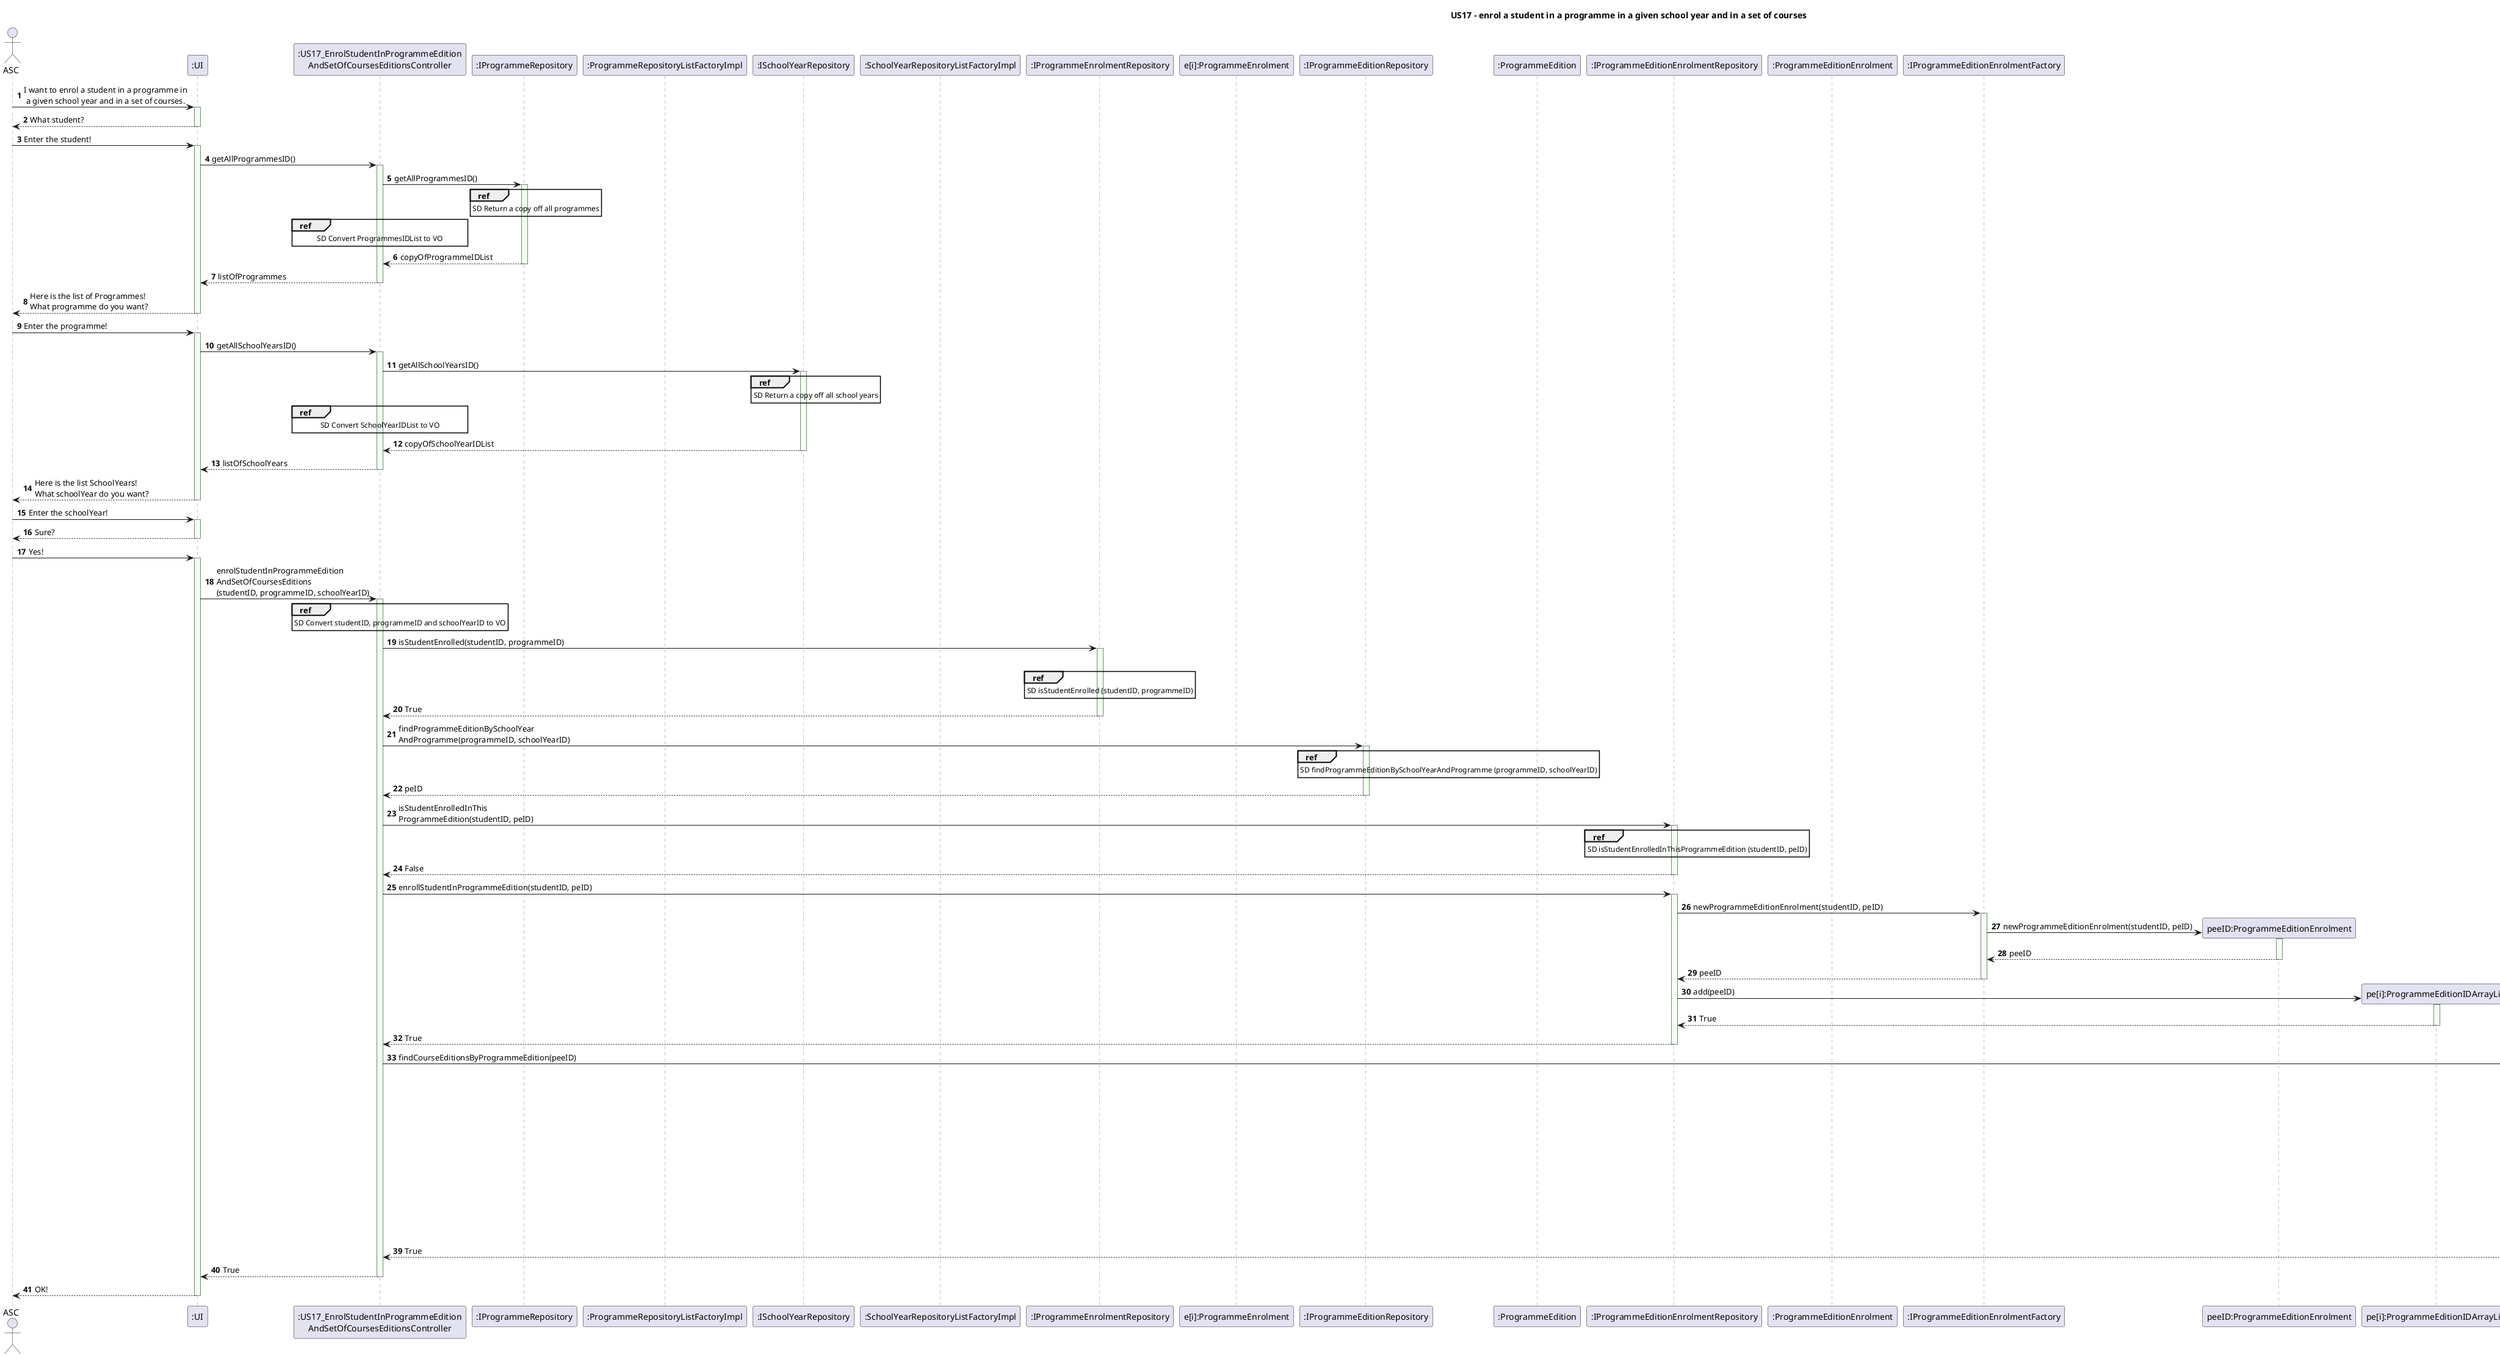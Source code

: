 @startuml
autonumber
skinparam sequence {
LifeLineBorderColor Grey
LifeLineBackgroundColor HoneyDew
}
title US17 - enrol a student in a programme in a given school year and in a set of courses
actor ASC
participant ":UI" as UI
ASC -> UI : I want to enrol a student in a programme in\n a given school year and in a set of courses.
activate UI
UI --> ASC : What student?
deactivate UI
ASC -> UI : Enter the student!

'' Get Programmes

activate UI
participant ":US17_EnrolStudentInProgrammeEdition\nAndSetOfCoursesEditionsController" as Controller
UI -> Controller : getAllProgrammesID()
activate Controller
participant ":IProgrammeRepository" as ProgrammeRepository
Controller -> ProgrammeRepository : getAllProgrammesID()
activate ProgrammeRepository
participant ":ProgrammeRepositoryListFactoryImpl" as ProgrammeRepositoryListFactoryImpl
ref over ProgrammeRepository
    SD Return a copy off all programmes
end ref
ref over Controller
    SD Convert ProgrammesIDList to VO
end ref
ProgrammeRepository --> Controller : copyOfProgrammeIDList
deactivate ProgrammeRepository
Controller --> UI : listOfProgrammes
deactivate Controller
UI --> ASC : Here is the list of Programmes! \nWhat programme do you want?
deactivate UI
ASC -> UI : Enter the programme!

'' Get SchoolYears

activate UI
participant ":ISchoolYearRepository" as SchoolYearRepository
UI -> Controller : getAllSchoolYearsID()
activate Controller
participant ":SchoolYearRepository" as SchoolYearRepository
Controller -> SchoolYearRepository : getAllSchoolYearsID()
activate SchoolYearRepository
participant ":SchoolYearRepositoryListFactoryImpl" as SchoolYearRepositoryListFactoryImpl
ref over SchoolYearRepository
    SD Return a copy off all school years
end ref
ref over Controller
    SD Convert SchoolYearIDList to VO
end ref
SchoolYearRepository --> Controller : copyOfSchoolYearIDList
deactivate SchoolYearRepository
Controller --> UI : listOfSchoolYears
deactivate Controller
UI --> ASC : Here is the list SchoolYears! \nWhat schoolYear do you want?
deactivate UI
ASC -> UI : Enter the schoolYear!
activate UI
UI --> ASC : Sure?
deactivate UI
ASC -> UI : Yes!

activate UI
UI -> Controller : enrolStudentInProgrammeEdition\nAndSetOfCoursesEditions\n(studentID, programmeID, schoolYearID)
ref over Controller
    SD Convert studentID, programmeID and schoolYearID to VO
end ref
activate Controller
participant ":IProgrammeEnrolmentRepository" as ProgrammeEnrolmentRepository

'' Is Student Enrolled

Controller -> ProgrammeEnrolmentRepository : isStudentEnrolled(studentID, programmeID)
activate ProgrammeEnrolmentRepository
participant "e[i]:ProgrammeEnrolment" as Enrolment
ref over ProgrammeEnrolmentRepository
    SD isStudentEnrolled (studentID, programmeID)
end ref
deactivate Enrolment
ProgrammeEnrolmentRepository --> Controller : True

'' Find Programme Edition by SchoolYear and Programme

deactivate ProgrammeEnrolmentRepository
participant ":IProgrammeEditionRepository" as ProgrammeEditionRepository
Controller -> ProgrammeEditionRepository : findProgrammeEditionBySchoolYear\nAndProgramme(programmeID, schoolYearID)
activate ProgrammeEditionRepository
participant ":ProgrammeEdition" as ProgrammeEdition
ref over ProgrammeEditionRepository
    SD findProgrammeEditionBySchoolYearAndProgramme (programmeID, schoolYearID)
end ref
ProgrammeEditionRepository --> Controller :  peID
deactivate ProgrammeEditionRepository

'' Is Student Enrolled in This Programme Edition

participant ":IProgrammeEditionEnrolmentRepository" as ProgrammeEditionEnrolmentRepository
Controller -> ProgrammeEditionEnrolmentRepository : isStudentEnrolledInThis\nProgrammeEdition(studentID, peID)
activate ProgrammeEditionEnrolmentRepository
participant ":ProgrammeEditionEnrolment" as ProgrammeEditionEnrolment
ref over "ProgrammeEditionEnrolmentRepository"
    SD isStudentEnrolledInThisProgrammeEdition (studentID, peID)
end ref
ProgrammeEditionEnrolmentRepository --> Controller : False
deactivate "ProgrammeEditionEnrolmentRepository"

'' Enroll Student in Programme Edition

Controller -> ProgrammeEditionEnrolmentRepository : enrollStudentInProgrammeEdition(studentID, peID)
activate "ProgrammeEditionEnrolmentRepository"
participant ":IProgrammeEditionEnrolmentFactory" as IProgrammeEditionEnrolmentFactory
ProgrammeEditionEnrolmentRepository -> IProgrammeEditionEnrolmentFactory: newProgrammeEditionEnrolment(studentID, peID)
activate IProgrammeEditionEnrolmentFactory
create "peeID:ProgrammeEditionEnrolment"
IProgrammeEditionEnrolmentFactory -> "peeID:ProgrammeEditionEnrolment" : newProgrammeEditionEnrolment(studentID, peID)
activate "peeID:ProgrammeEditionEnrolment"
"peeID:ProgrammeEditionEnrolment" --> IProgrammeEditionEnrolmentFactory: peeID
deactivate "peeID:ProgrammeEditionEnrolment"
IProgrammeEditionEnrolmentFactory --> ProgrammeEditionEnrolmentRepository: peeID
deactivate IProgrammeEditionEnrolmentFactory
create "pe[i]:ProgrammeEditionIDArrayList"
ProgrammeEditionEnrolmentRepository -> "pe[i]:ProgrammeEditionIDArrayList":  add(peeID)
activate "pe[i]:ProgrammeEditionIDArrayList"
ProgrammeEditionEnrolmentRepository <-- "pe[i]:ProgrammeEditionIDArrayList":  True
deactivate "pe[i]:ProgrammeEditionIDArrayList"
ProgrammeEditionEnrolmentRepository --> Controller : True
deactivate ProgrammeEditionEnrolmentRepository

'' Find Course Edition by Programme Edition

participant ":ICourseEditionRepository" as CourseEditionRepository
Controller -> CourseEditionRepository : findCourseEditionsByProgrammeEdition(peeID)
participant ":CourseEdition" as CourseEdition
activate CourseEditionRepository
participant ":CourseEditionListFactory" as CourseEditionListFactory
CourseEditionRepository -> CourseEditionListFactory: newArrayList()
activate CourseEditionListFactory
create "ce[i]:CourseEditionIDArrayList"
CourseEditionListFactory -> "ce[i]:CourseEditionIDArrayList": newArrayList ()
activate "ce[i]:CourseEditionIDArrayList"
"ce[i]:CourseEditionIDArrayList" --> CourseEditionListFactory: EmptyList<CourseEditionID>
deactivate "ce[i]:CourseEditionIDArrayList"
CourseEditionListFactory --> CourseEditionRepository: EmptyList<CourseEditionID>
deactivate CourseEditionListFactory
ref over CourseEditionRepository
    SD whatProgrammeEditionBelongsThisCourseEdition()
end ref
participant ":ICourseEditionEnrolmentRepository" as CourseEditionEnrolmentRepository
CourseEditionRepository -> CourseEditionEnrolmentRepository : ListOfCourseEditionID
deactivate CourseEditionRepository
participant ":CourseEditionEnrolment" as CourseEditionEnrolment
activate CourseEditionEnrolmentRepository
ref over CourseEditionEnrolmentRepository
    SD findByStudentAndEdition (studentID, cee[i])
    enrolStudentInACourseEdition (studentID, ceeID)
end ref
CourseEditionEnrolmentRepository --> Controller : True
deactivate CourseEditionEnrolmentRepository
Controller --> UI : True
deactivate Controller
UI --> ASC: OK!
deactivate UI

@enduml